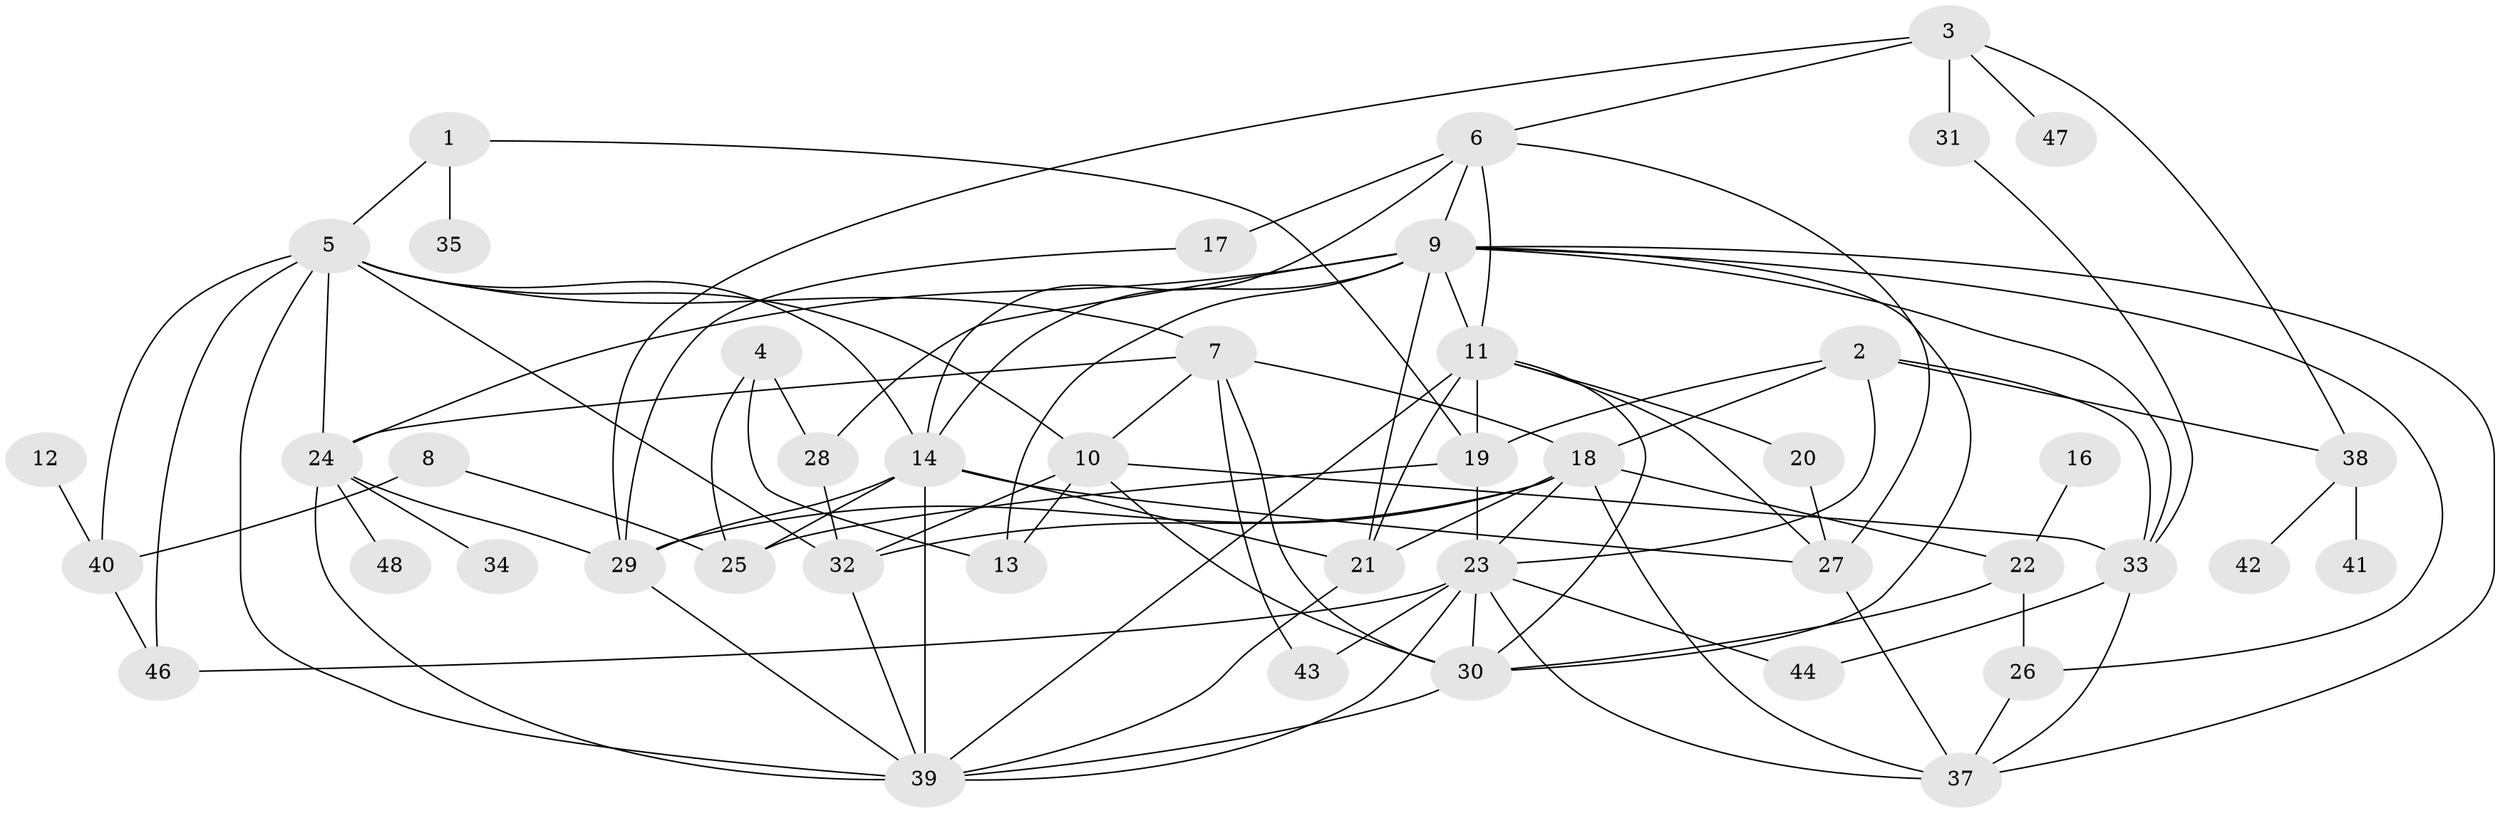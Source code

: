 // original degree distribution, {1: 0.15463917525773196, 3: 0.21649484536082475, 2: 0.2268041237113402, 4: 0.15463917525773196, 5: 0.09278350515463918, 6: 0.07216494845360824, 0: 0.041237113402061855, 8: 0.010309278350515464, 7: 0.030927835051546393}
// Generated by graph-tools (version 1.1) at 2025/33/03/09/25 02:33:27]
// undirected, 45 vertices, 98 edges
graph export_dot {
graph [start="1"]
  node [color=gray90,style=filled];
  1;
  2;
  3;
  4;
  5;
  6;
  7;
  8;
  9;
  10;
  11;
  12;
  13;
  14;
  16;
  17;
  18;
  19;
  20;
  21;
  22;
  23;
  24;
  25;
  26;
  27;
  28;
  29;
  30;
  31;
  32;
  33;
  34;
  35;
  37;
  38;
  39;
  40;
  41;
  42;
  43;
  44;
  46;
  47;
  48;
  1 -- 5 [weight=1.0];
  1 -- 19 [weight=1.0];
  1 -- 35 [weight=1.0];
  2 -- 18 [weight=1.0];
  2 -- 19 [weight=1.0];
  2 -- 23 [weight=1.0];
  2 -- 33 [weight=1.0];
  2 -- 38 [weight=1.0];
  3 -- 6 [weight=1.0];
  3 -- 29 [weight=1.0];
  3 -- 31 [weight=2.0];
  3 -- 38 [weight=1.0];
  3 -- 47 [weight=1.0];
  4 -- 13 [weight=1.0];
  4 -- 25 [weight=1.0];
  4 -- 28 [weight=1.0];
  5 -- 7 [weight=1.0];
  5 -- 10 [weight=1.0];
  5 -- 14 [weight=1.0];
  5 -- 24 [weight=1.0];
  5 -- 32 [weight=1.0];
  5 -- 39 [weight=2.0];
  5 -- 40 [weight=1.0];
  5 -- 46 [weight=1.0];
  6 -- 9 [weight=1.0];
  6 -- 11 [weight=1.0];
  6 -- 14 [weight=1.0];
  6 -- 17 [weight=2.0];
  6 -- 27 [weight=2.0];
  7 -- 10 [weight=1.0];
  7 -- 18 [weight=1.0];
  7 -- 24 [weight=1.0];
  7 -- 30 [weight=1.0];
  7 -- 43 [weight=1.0];
  8 -- 25 [weight=1.0];
  8 -- 40 [weight=1.0];
  9 -- 11 [weight=1.0];
  9 -- 13 [weight=1.0];
  9 -- 14 [weight=1.0];
  9 -- 21 [weight=1.0];
  9 -- 24 [weight=1.0];
  9 -- 26 [weight=1.0];
  9 -- 28 [weight=1.0];
  9 -- 30 [weight=1.0];
  9 -- 33 [weight=1.0];
  9 -- 37 [weight=1.0];
  10 -- 13 [weight=1.0];
  10 -- 30 [weight=1.0];
  10 -- 32 [weight=1.0];
  10 -- 33 [weight=1.0];
  11 -- 19 [weight=1.0];
  11 -- 20 [weight=1.0];
  11 -- 21 [weight=1.0];
  11 -- 27 [weight=1.0];
  11 -- 30 [weight=1.0];
  11 -- 39 [weight=2.0];
  12 -- 40 [weight=1.0];
  14 -- 21 [weight=1.0];
  14 -- 25 [weight=1.0];
  14 -- 27 [weight=1.0];
  14 -- 29 [weight=1.0];
  14 -- 39 [weight=1.0];
  16 -- 22 [weight=1.0];
  17 -- 29 [weight=1.0];
  18 -- 21 [weight=1.0];
  18 -- 22 [weight=1.0];
  18 -- 23 [weight=1.0];
  18 -- 29 [weight=1.0];
  18 -- 32 [weight=1.0];
  18 -- 37 [weight=1.0];
  19 -- 23 [weight=1.0];
  19 -- 25 [weight=1.0];
  20 -- 27 [weight=1.0];
  21 -- 39 [weight=1.0];
  22 -- 26 [weight=1.0];
  22 -- 30 [weight=1.0];
  23 -- 30 [weight=1.0];
  23 -- 37 [weight=1.0];
  23 -- 39 [weight=1.0];
  23 -- 43 [weight=1.0];
  23 -- 44 [weight=1.0];
  23 -- 46 [weight=1.0];
  24 -- 29 [weight=1.0];
  24 -- 34 [weight=1.0];
  24 -- 39 [weight=1.0];
  24 -- 48 [weight=1.0];
  26 -- 37 [weight=1.0];
  27 -- 37 [weight=1.0];
  28 -- 32 [weight=1.0];
  29 -- 39 [weight=1.0];
  30 -- 39 [weight=1.0];
  31 -- 33 [weight=1.0];
  32 -- 39 [weight=1.0];
  33 -- 37 [weight=1.0];
  33 -- 44 [weight=1.0];
  38 -- 41 [weight=1.0];
  38 -- 42 [weight=1.0];
  40 -- 46 [weight=1.0];
}
